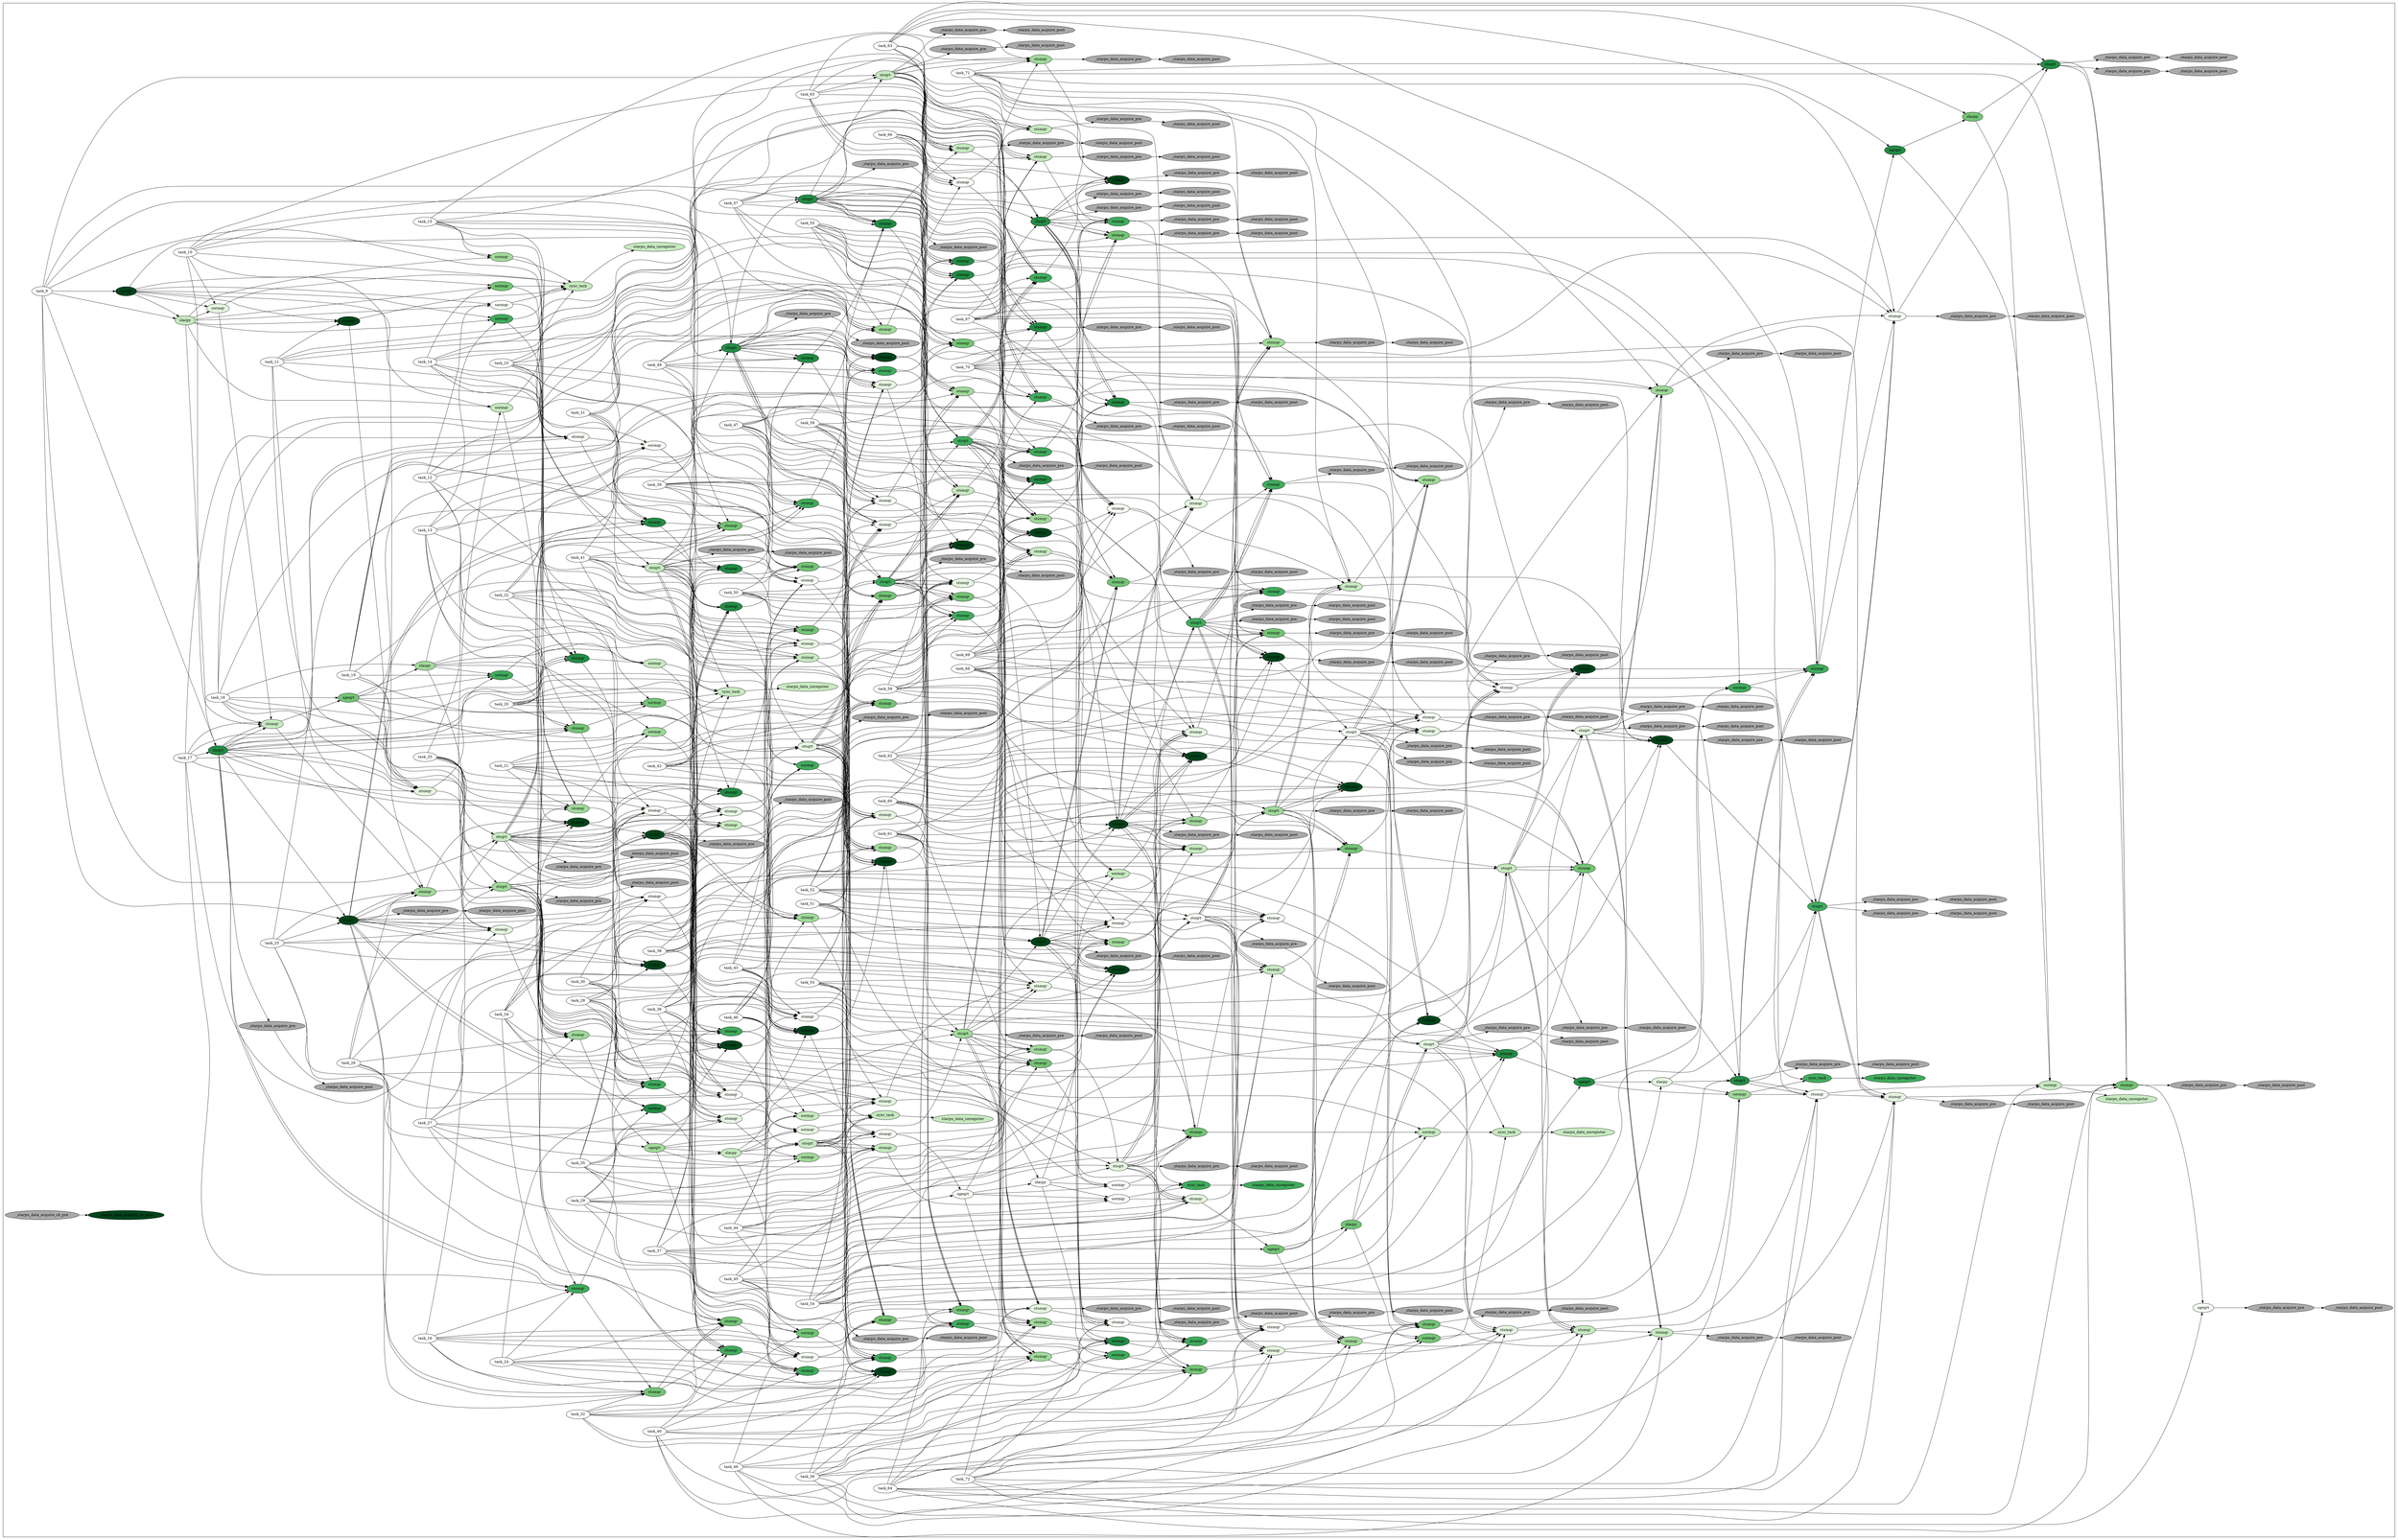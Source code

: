 digraph G {
	color=white
	rankdir=LR;
subgraph cluster_0 {
	color=black;
	 "task_9"->"task_73"
	 "task_73"->"task_74"
	 "task_9"->"task_74"
	 "task_74"->"task_75"
	 "task_73"->"task_75"
	 "task_10"->"task_75"
	 "task_74"->"task_76"
	 "task_73"->"task_76"
	 "task_11"->"task_76"
	 "task_74"->"task_77"
	 "task_73"->"task_77"
	 "task_12"->"task_77"
	 "task_74"->"task_78"
	 "task_73"->"task_78"
	 "task_13"->"task_78"
	 "task_74"->"task_79"
	 "task_73"->"task_79"
	 "task_14"->"task_79"
	 "task_74"->"task_80"
	 "task_73"->"task_80"
	 "task_15"->"task_80"
	 "task_74"->"task_81"
	 "task_73"->"task_81"
	 "task_16"->"task_81"
	 "task_74"->"task_82"
	 "task_9"->"task_82"
	 "task_17"->"task_82"
	 "task_75"->"task_83"
	 "task_10"->"task_83"
	 "task_18"->"task_83"
	 "task_82"->"task_83"
	 "task_17"->"task_83"
	 "task_82"->"task_83"
	 "task_76"->"task_84"
	 "task_11"->"task_84"
	 "task_19"->"task_84"
	 "task_82"->"task_84"
	 "task_17"->"task_84"
	 "task_82"->"task_84"
	 "task_77"->"task_85"
	 "task_12"->"task_85"
	 "task_20"->"task_85"
	 "task_82"->"task_85"
	 "task_17"->"task_85"
	 "task_82"->"task_85"
	 "task_78"->"task_86"
	 "task_13"->"task_86"
	 "task_21"->"task_86"
	 "task_82"->"task_86"
	 "task_17"->"task_86"
	 "task_82"->"task_86"
	 "task_79"->"task_87"
	 "task_14"->"task_87"
	 "task_22"->"task_87"
	 "task_82"->"task_87"
	 "task_17"->"task_87"
	 "task_82"->"task_87"
	 "task_80"->"task_88"
	 "task_15"->"task_88"
	 "task_23"->"task_88"
	 "task_82"->"task_88"
	 "task_17"->"task_88"
	 "task_82"->"task_88"
	 "task_81"->"task_89"
	 "task_16"->"task_89"
	 "task_24"->"task_89"
	 "task_82"->"task_89"
	 "task_17"->"task_89"
	 "task_82"->"task_89"
	 "task_82"->"task_90"
	 "task_9"->"task_90"
	 "task_25"->"task_90"
	 "task_83"->"task_91"
	 "task_10"->"task_91"
	 "task_26"->"task_91"
	 "task_90"->"task_91"
	 "task_25"->"task_91"
	 "task_90"->"task_91"
	 "task_84"->"task_92"
	 "task_11"->"task_92"
	 "task_27"->"task_92"
	 "task_90"->"task_92"
	 "task_25"->"task_92"
	 "task_90"->"task_92"
	 "task_85"->"task_93"
	 "task_12"->"task_93"
	 "task_28"->"task_93"
	 "task_90"->"task_93"
	 "task_25"->"task_93"
	 "task_90"->"task_93"
	 "task_86"->"task_94"
	 "task_13"->"task_94"
	 "task_29"->"task_94"
	 "task_90"->"task_94"
	 "task_25"->"task_94"
	 "task_90"->"task_94"
	 "task_87"->"task_95"
	 "task_14"->"task_95"
	 "task_30"->"task_95"
	 "task_90"->"task_95"
	 "task_25"->"task_95"
	 "task_90"->"task_95"
	 "task_88"->"task_96"
	 "task_15"->"task_96"
	 "task_31"->"task_96"
	 "task_90"->"task_96"
	 "task_25"->"task_96"
	 "task_90"->"task_96"
	 "task_89"->"task_97"
	 "task_16"->"task_97"
	 "task_32"->"task_97"
	 "task_90"->"task_97"
	 "task_25"->"task_97"
	 "task_90"->"task_97"
	 "task_90"->"task_98"
	 "task_9"->"task_98"
	 "task_33"->"task_98"
	 "task_91"->"task_99"
	 "task_10"->"task_99"
	 "task_34"->"task_99"
	 "task_98"->"task_99"
	 "task_33"->"task_99"
	 "task_98"->"task_99"
	 "task_92"->"task_100"
	 "task_11"->"task_100"
	 "task_35"->"task_100"
	 "task_98"->"task_100"
	 "task_33"->"task_100"
	 "task_98"->"task_100"
	 "task_93"->"task_101"
	 "task_12"->"task_101"
	 "task_36"->"task_101"
	 "task_98"->"task_101"
	 "task_33"->"task_101"
	 "task_98"->"task_101"
	 "task_94"->"task_102"
	 "task_13"->"task_102"
	 "task_37"->"task_102"
	 "task_98"->"task_102"
	 "task_33"->"task_102"
	 "task_98"->"task_102"
	 "task_95"->"task_103"
	 "task_14"->"task_103"
	 "task_38"->"task_103"
	 "task_98"->"task_103"
	 "task_33"->"task_103"
	 "task_98"->"task_103"
	 "task_96"->"task_104"
	 "task_15"->"task_104"
	 "task_39"->"task_104"
	 "task_98"->"task_104"
	 "task_33"->"task_104"
	 "task_98"->"task_104"
	 "task_97"->"task_105"
	 "task_16"->"task_105"
	 "task_40"->"task_105"
	 "task_98"->"task_105"
	 "task_33"->"task_105"
	 "task_98"->"task_105"
	 "task_98"->"task_106"
	 "task_9"->"task_106"
	 "task_41"->"task_106"
	 "task_99"->"task_107"
	 "task_10"->"task_107"
	 "task_42"->"task_107"
	 "task_106"->"task_107"
	 "task_41"->"task_107"
	 "task_106"->"task_107"
	 "task_100"->"task_108"
	 "task_11"->"task_108"
	 "task_43"->"task_108"
	 "task_106"->"task_108"
	 "task_41"->"task_108"
	 "task_106"->"task_108"
	 "task_101"->"task_109"
	 "task_12"->"task_109"
	 "task_44"->"task_109"
	 "task_106"->"task_109"
	 "task_41"->"task_109"
	 "task_106"->"task_109"
	 "task_102"->"task_110"
	 "task_13"->"task_110"
	 "task_45"->"task_110"
	 "task_106"->"task_110"
	 "task_41"->"task_110"
	 "task_106"->"task_110"
	 "task_103"->"task_111"
	 "task_14"->"task_111"
	 "task_46"->"task_111"
	 "task_106"->"task_111"
	 "task_41"->"task_111"
	 "task_106"->"task_111"
	 "task_104"->"task_112"
	 "task_15"->"task_112"
	 "task_47"->"task_112"
	 "task_106"->"task_112"
	 "task_41"->"task_112"
	 "task_106"->"task_112"
	 "task_105"->"task_113"
	 "task_16"->"task_113"
	 "task_48"->"task_113"
	 "task_106"->"task_113"
	 "task_41"->"task_113"
	 "task_106"->"task_113"
	 "task_106"->"task_114"
	 "task_9"->"task_114"
	 "task_49"->"task_114"
	 "task_107"->"task_115"
	 "task_10"->"task_115"
	 "task_50"->"task_115"
	 "task_114"->"task_115"
	 "task_49"->"task_115"
	 "task_114"->"task_115"
	 "task_108"->"task_116"
	 "task_11"->"task_116"
	 "task_51"->"task_116"
	 "task_114"->"task_116"
	 "task_49"->"task_116"
	 "task_114"->"task_116"
	 "task_109"->"task_117"
	 "task_12"->"task_117"
	 "task_52"->"task_117"
	 "task_114"->"task_117"
	 "task_49"->"task_117"
	 "task_114"->"task_117"
	 "task_110"->"task_118"
	 "task_13"->"task_118"
	 "task_53"->"task_118"
	 "task_114"->"task_118"
	 "task_49"->"task_118"
	 "task_114"->"task_118"
	 "task_111"->"task_119"
	 "task_14"->"task_119"
	 "task_54"->"task_119"
	 "task_114"->"task_119"
	 "task_49"->"task_119"
	 "task_114"->"task_119"
	 "task_112"->"task_120"
	 "task_15"->"task_120"
	 "task_55"->"task_120"
	 "task_114"->"task_120"
	 "task_49"->"task_120"
	 "task_114"->"task_120"
	 "task_113"->"task_121"
	 "task_16"->"task_121"
	 "task_56"->"task_121"
	 "task_114"->"task_121"
	 "task_49"->"task_121"
	 "task_114"->"task_121"
	 "task_114"->"task_122"
	 "task_9"->"task_122"
	 "task_57"->"task_122"
	 "task_115"->"task_123"
	 "task_10"->"task_123"
	 "task_58"->"task_123"
	 "task_122"->"task_123"
	 "task_57"->"task_123"
	 "task_122"->"task_123"
	 "task_116"->"task_124"
	 "task_11"->"task_124"
	 "task_59"->"task_124"
	 "task_122"->"task_124"
	 "task_57"->"task_124"
	 "task_122"->"task_124"
	 "task_117"->"task_125"
	 "task_12"->"task_125"
	 "task_60"->"task_125"
	 "task_122"->"task_125"
	 "task_57"->"task_125"
	 "task_122"->"task_125"
	 "task_118"->"task_126"
	 "task_13"->"task_126"
	 "task_61"->"task_126"
	 "task_122"->"task_126"
	 "task_57"->"task_126"
	 "task_122"->"task_126"
	 "task_119"->"task_127"
	 "task_14"->"task_127"
	 "task_62"->"task_127"
	 "task_122"->"task_127"
	 "task_57"->"task_127"
	 "task_122"->"task_127"
	 "task_120"->"task_128"
	 "task_15"->"task_128"
	 "task_63"->"task_128"
	 "task_122"->"task_128"
	 "task_57"->"task_128"
	 "task_122"->"task_128"
	 "task_121"->"task_129"
	 "task_16"->"task_129"
	 "task_64"->"task_129"
	 "task_122"->"task_129"
	 "task_57"->"task_129"
	 "task_122"->"task_129"
	 "task_122"->"task_130"
	 "task_9"->"task_130"
	 "task_65"->"task_130"
	 "task_123"->"task_131"
	 "task_10"->"task_131"
	 "task_66"->"task_131"
	 "task_130"->"task_131"
	 "task_65"->"task_131"
	 "task_130"->"task_131"
	 "task_124"->"task_132"
	 "task_11"->"task_132"
	 "task_67"->"task_132"
	 "task_130"->"task_132"
	 "task_65"->"task_132"
	 "task_130"->"task_132"
	 "task_125"->"task_133"
	 "task_12"->"task_133"
	 "task_68"->"task_133"
	 "task_130"->"task_133"
	 "task_65"->"task_133"
	 "task_130"->"task_133"
	 "task_126"->"task_134"
	 "task_13"->"task_134"
	 "task_69"->"task_134"
	 "task_130"->"task_134"
	 "task_65"->"task_134"
	 "task_130"->"task_134"
	 "task_127"->"task_135"
	 "task_14"->"task_135"
	 "task_70"->"task_135"
	 "task_130"->"task_135"
	 "task_65"->"task_135"
	 "task_130"->"task_135"
	 "task_128"->"task_136"
	 "task_15"->"task_136"
	 "task_71"->"task_136"
	 "task_130"->"task_136"
	 "task_65"->"task_136"
	 "task_130"->"task_136"
	 "task_129"->"task_137"
	 "task_16"->"task_137"
	 "task_72"->"task_137"
	 "task_130"->"task_137"
	 "task_65"->"task_137"
	 "task_130"->"task_137"
	 "task_83"->"task_138"
	 "task_18"->"task_138"
	 "task_138"->"task_139"
	 "task_18"->"task_139"
	 "task_139"->"task_140"
	 "task_138"->"task_140"
	 "task_84"->"task_140"
	 "task_19"->"task_140"
	 "task_139"->"task_141"
	 "task_138"->"task_141"
	 "task_85"->"task_141"
	 "task_20"->"task_141"
	 "task_139"->"task_142"
	 "task_138"->"task_142"
	 "task_86"->"task_142"
	 "task_21"->"task_142"
	 "task_139"->"task_143"
	 "task_138"->"task_143"
	 "task_87"->"task_143"
	 "task_22"->"task_143"
	 "task_139"->"task_144"
	 "task_138"->"task_144"
	 "task_88"->"task_144"
	 "task_23"->"task_144"
	 "task_139"->"task_145"
	 "task_138"->"task_145"
	 "task_89"->"task_145"
	 "task_24"->"task_145"
	 "task_139"->"task_146"
	 "task_18"->"task_146"
	 "task_91"->"task_146"
	 "task_26"->"task_146"
	 "task_140"->"task_147"
	 "task_19"->"task_147"
	 "task_92"->"task_147"
	 "task_27"->"task_147"
	 "task_146"->"task_147"
	 "task_26"->"task_147"
	 "task_146"->"task_147"
	 "task_141"->"task_148"
	 "task_20"->"task_148"
	 "task_93"->"task_148"
	 "task_28"->"task_148"
	 "task_146"->"task_148"
	 "task_26"->"task_148"
	 "task_146"->"task_148"
	 "task_142"->"task_149"
	 "task_21"->"task_149"
	 "task_94"->"task_149"
	 "task_29"->"task_149"
	 "task_146"->"task_149"
	 "task_26"->"task_149"
	 "task_146"->"task_149"
	 "task_143"->"task_150"
	 "task_22"->"task_150"
	 "task_95"->"task_150"
	 "task_30"->"task_150"
	 "task_146"->"task_150"
	 "task_26"->"task_150"
	 "task_146"->"task_150"
	 "task_144"->"task_151"
	 "task_23"->"task_151"
	 "task_96"->"task_151"
	 "task_31"->"task_151"
	 "task_146"->"task_151"
	 "task_26"->"task_151"
	 "task_146"->"task_151"
	 "task_145"->"task_152"
	 "task_24"->"task_152"
	 "task_97"->"task_152"
	 "task_32"->"task_152"
	 "task_146"->"task_152"
	 "task_26"->"task_152"
	 "task_146"->"task_152"
	 "task_146"->"task_153"
	 "task_18"->"task_153"
	 "task_99"->"task_153"
	 "task_34"->"task_153"
	 "task_147"->"task_154"
	 "task_19"->"task_154"
	 "task_100"->"task_154"
	 "task_35"->"task_154"
	 "task_153"->"task_154"
	 "task_34"->"task_154"
	 "task_153"->"task_154"
	 "task_148"->"task_155"
	 "task_20"->"task_155"
	 "task_101"->"task_155"
	 "task_36"->"task_155"
	 "task_153"->"task_155"
	 "task_34"->"task_155"
	 "task_153"->"task_155"
	 "task_149"->"task_156"
	 "task_21"->"task_156"
	 "task_102"->"task_156"
	 "task_37"->"task_156"
	 "task_153"->"task_156"
	 "task_34"->"task_156"
	 "task_153"->"task_156"
	 "task_150"->"task_157"
	 "task_22"->"task_157"
	 "task_103"->"task_157"
	 "task_38"->"task_157"
	 "task_153"->"task_157"
	 "task_34"->"task_157"
	 "task_153"->"task_157"
	 "task_151"->"task_158"
	 "task_23"->"task_158"
	 "task_104"->"task_158"
	 "task_39"->"task_158"
	 "task_153"->"task_158"
	 "task_34"->"task_158"
	 "task_153"->"task_158"
	 "task_152"->"task_159"
	 "task_24"->"task_159"
	 "task_105"->"task_159"
	 "task_40"->"task_159"
	 "task_153"->"task_159"
	 "task_34"->"task_159"
	 "task_153"->"task_159"
	 "task_153"->"task_160"
	 "task_18"->"task_160"
	 "task_107"->"task_160"
	 "task_42"->"task_160"
	 "task_154"->"task_161"
	 "task_19"->"task_161"
	 "task_108"->"task_161"
	 "task_43"->"task_161"
	 "task_160"->"task_161"
	 "task_42"->"task_161"
	 "task_160"->"task_161"
	 "task_155"->"task_162"
	 "task_20"->"task_162"
	 "task_109"->"task_162"
	 "task_44"->"task_162"
	 "task_160"->"task_162"
	 "task_42"->"task_162"
	 "task_160"->"task_162"
	 "task_156"->"task_163"
	 "task_21"->"task_163"
	 "task_110"->"task_163"
	 "task_45"->"task_163"
	 "task_160"->"task_163"
	 "task_42"->"task_163"
	 "task_160"->"task_163"
	 "task_157"->"task_164"
	 "task_22"->"task_164"
	 "task_111"->"task_164"
	 "task_46"->"task_164"
	 "task_160"->"task_164"
	 "task_42"->"task_164"
	 "task_160"->"task_164"
	 "task_158"->"task_165"
	 "task_23"->"task_165"
	 "task_112"->"task_165"
	 "task_47"->"task_165"
	 "task_160"->"task_165"
	 "task_42"->"task_165"
	 "task_160"->"task_165"
	 "task_159"->"task_166"
	 "task_24"->"task_166"
	 "task_113"->"task_166"
	 "task_48"->"task_166"
	 "task_160"->"task_166"
	 "task_42"->"task_166"
	 "task_160"->"task_166"
	 "task_160"->"task_167"
	 "task_18"->"task_167"
	 "task_115"->"task_167"
	 "task_50"->"task_167"
	 "task_161"->"task_168"
	 "task_19"->"task_168"
	 "task_116"->"task_168"
	 "task_51"->"task_168"
	 "task_167"->"task_168"
	 "task_50"->"task_168"
	 "task_167"->"task_168"
	 "task_162"->"task_169"
	 "task_20"->"task_169"
	 "task_117"->"task_169"
	 "task_52"->"task_169"
	 "task_167"->"task_169"
	 "task_50"->"task_169"
	 "task_167"->"task_169"
	 "task_163"->"task_170"
	 "task_21"->"task_170"
	 "task_118"->"task_170"
	 "task_53"->"task_170"
	 "task_167"->"task_170"
	 "task_50"->"task_170"
	 "task_167"->"task_170"
	 "task_164"->"task_171"
	 "task_22"->"task_171"
	 "task_119"->"task_171"
	 "task_54"->"task_171"
	 "task_167"->"task_171"
	 "task_50"->"task_171"
	 "task_167"->"task_171"
	 "task_165"->"task_172"
	 "task_23"->"task_172"
	 "task_120"->"task_172"
	 "task_55"->"task_172"
	 "task_167"->"task_172"
	 "task_50"->"task_172"
	 "task_167"->"task_172"
	 "task_166"->"task_173"
	 "task_24"->"task_173"
	 "task_121"->"task_173"
	 "task_56"->"task_173"
	 "task_167"->"task_173"
	 "task_50"->"task_173"
	 "task_167"->"task_173"
	 "task_167"->"task_174"
	 "task_18"->"task_174"
	 "task_123"->"task_174"
	 "task_58"->"task_174"
	 "task_168"->"task_175"
	 "task_19"->"task_175"
	 "task_124"->"task_175"
	 "task_59"->"task_175"
	 "task_174"->"task_175"
	 "task_58"->"task_175"
	 "task_174"->"task_175"
	 "task_169"->"task_176"
	 "task_20"->"task_176"
	 "task_125"->"task_176"
	 "task_60"->"task_176"
	 "task_174"->"task_176"
	 "task_58"->"task_176"
	 "task_174"->"task_176"
	 "task_170"->"task_177"
	 "task_21"->"task_177"
	 "task_126"->"task_177"
	 "task_61"->"task_177"
	 "task_174"->"task_177"
	 "task_58"->"task_177"
	 "task_174"->"task_177"
	 "task_171"->"task_178"
	 "task_22"->"task_178"
	 "task_127"->"task_178"
	 "task_62"->"task_178"
	 "task_174"->"task_178"
	 "task_58"->"task_178"
	 "task_174"->"task_178"
	 "task_172"->"task_179"
	 "task_23"->"task_179"
	 "task_128"->"task_179"
	 "task_63"->"task_179"
	 "task_174"->"task_179"
	 "task_58"->"task_179"
	 "task_174"->"task_179"
	 "task_173"->"task_180"
	 "task_24"->"task_180"
	 "task_129"->"task_180"
	 "task_64"->"task_180"
	 "task_174"->"task_180"
	 "task_58"->"task_180"
	 "task_174"->"task_180"
	 "task_174"->"task_181"
	 "task_18"->"task_181"
	 "task_131"->"task_181"
	 "task_66"->"task_181"
	 "task_175"->"task_182"
	 "task_19"->"task_182"
	 "task_132"->"task_182"
	 "task_67"->"task_182"
	 "task_181"->"task_182"
	 "task_66"->"task_182"
	 "task_181"->"task_182"
	 "task_176"->"task_183"
	 "task_20"->"task_183"
	 "task_133"->"task_183"
	 "task_68"->"task_183"
	 "task_181"->"task_183"
	 "task_66"->"task_183"
	 "task_181"->"task_183"
	 "task_177"->"task_184"
	 "task_21"->"task_184"
	 "task_134"->"task_184"
	 "task_69"->"task_184"
	 "task_181"->"task_184"
	 "task_66"->"task_184"
	 "task_181"->"task_184"
	 "task_178"->"task_185"
	 "task_22"->"task_185"
	 "task_135"->"task_185"
	 "task_70"->"task_185"
	 "task_181"->"task_185"
	 "task_66"->"task_185"
	 "task_181"->"task_185"
	 "task_179"->"task_186"
	 "task_23"->"task_186"
	 "task_136"->"task_186"
	 "task_71"->"task_186"
	 "task_181"->"task_186"
	 "task_66"->"task_186"
	 "task_181"->"task_186"
	 "task_180"->"task_187"
	 "task_24"->"task_187"
	 "task_137"->"task_187"
	 "task_72"->"task_187"
	 "task_181"->"task_187"
	 "task_66"->"task_187"
	 "task_181"->"task_187"
	 "task_147"->"task_188"
	 "task_27"->"task_188"
	 "task_188"->"task_189"
	 "task_27"->"task_189"
	 "task_189"->"task_190"
	 "task_188"->"task_190"
	 "task_148"->"task_190"
	 "task_28"->"task_190"
	 "task_189"->"task_191"
	 "task_188"->"task_191"
	 "task_149"->"task_191"
	 "task_29"->"task_191"
	 "task_189"->"task_192"
	 "task_188"->"task_192"
	 "task_150"->"task_192"
	 "task_30"->"task_192"
	 "task_189"->"task_193"
	 "task_188"->"task_193"
	 "task_151"->"task_193"
	 "task_31"->"task_193"
	 "task_189"->"task_194"
	 "task_188"->"task_194"
	 "task_152"->"task_194"
	 "task_32"->"task_194"
	 "task_189"->"task_195"
	 "task_27"->"task_195"
	 "task_154"->"task_195"
	 "task_35"->"task_195"
	 "task_190"->"task_196"
	 "task_28"->"task_196"
	 "task_155"->"task_196"
	 "task_36"->"task_196"
	 "task_195"->"task_196"
	 "task_35"->"task_196"
	 "task_195"->"task_196"
	 "task_191"->"task_197"
	 "task_29"->"task_197"
	 "task_156"->"task_197"
	 "task_37"->"task_197"
	 "task_195"->"task_197"
	 "task_35"->"task_197"
	 "task_195"->"task_197"
	 "task_192"->"task_198"
	 "task_30"->"task_198"
	 "task_157"->"task_198"
	 "task_38"->"task_198"
	 "task_195"->"task_198"
	 "task_35"->"task_198"
	 "task_195"->"task_198"
	 "task_193"->"task_199"
	 "task_31"->"task_199"
	 "task_158"->"task_199"
	 "task_39"->"task_199"
	 "task_195"->"task_199"
	 "task_35"->"task_199"
	 "task_195"->"task_199"
	 "task_194"->"task_200"
	 "task_32"->"task_200"
	 "task_159"->"task_200"
	 "task_40"->"task_200"
	 "task_195"->"task_200"
	 "task_35"->"task_200"
	 "task_195"->"task_200"
	 "task_195"->"task_201"
	 "task_27"->"task_201"
	 "task_161"->"task_201"
	 "task_43"->"task_201"
	 "task_196"->"task_202"
	 "task_28"->"task_202"
	 "task_162"->"task_202"
	 "task_44"->"task_202"
	 "task_201"->"task_202"
	 "task_43"->"task_202"
	 "task_201"->"task_202"
	 "task_197"->"task_203"
	 "task_29"->"task_203"
	 "task_163"->"task_203"
	 "task_45"->"task_203"
	 "task_201"->"task_203"
	 "task_43"->"task_203"
	 "task_201"->"task_203"
	 "task_198"->"task_204"
	 "task_30"->"task_204"
	 "task_164"->"task_204"
	 "task_46"->"task_204"
	 "task_201"->"task_204"
	 "task_43"->"task_204"
	 "task_201"->"task_204"
	 "task_199"->"task_205"
	 "task_31"->"task_205"
	 "task_165"->"task_205"
	 "task_47"->"task_205"
	 "task_201"->"task_205"
	 "task_43"->"task_205"
	 "task_201"->"task_205"
	 "task_200"->"task_206"
	 "task_32"->"task_206"
	 "task_166"->"task_206"
	 "task_48"->"task_206"
	 "task_201"->"task_206"
	 "task_43"->"task_206"
	 "task_201"->"task_206"
	 "task_201"->"task_207"
	 "task_27"->"task_207"
	 "task_168"->"task_207"
	 "task_51"->"task_207"
	 "task_202"->"task_208"
	 "task_28"->"task_208"
	 "task_169"->"task_208"
	 "task_52"->"task_208"
	 "task_207"->"task_208"
	 "task_51"->"task_208"
	 "task_207"->"task_208"
	 "task_203"->"task_209"
	 "task_29"->"task_209"
	 "task_170"->"task_209"
	 "task_53"->"task_209"
	 "task_207"->"task_209"
	 "task_51"->"task_209"
	 "task_207"->"task_209"
	 "task_204"->"task_210"
	 "task_30"->"task_210"
	 "task_171"->"task_210"
	 "task_54"->"task_210"
	 "task_207"->"task_210"
	 "task_51"->"task_210"
	 "task_207"->"task_210"
	 "task_205"->"task_211"
	 "task_31"->"task_211"
	 "task_172"->"task_211"
	 "task_55"->"task_211"
	 "task_207"->"task_211"
	 "task_51"->"task_211"
	 "task_207"->"task_211"
	 "task_206"->"task_212"
	 "task_32"->"task_212"
	 "task_173"->"task_212"
	 "task_56"->"task_212"
	 "task_207"->"task_212"
	 "task_51"->"task_212"
	 "task_207"->"task_212"
	 "task_207"->"task_213"
	 "task_27"->"task_213"
	 "task_175"->"task_213"
	 "task_59"->"task_213"
	 "task_208"->"task_214"
	 "task_28"->"task_214"
	 "task_176"->"task_214"
	 "task_60"->"task_214"
	 "task_213"->"task_214"
	 "task_59"->"task_214"
	 "task_213"->"task_214"
	 "task_209"->"task_215"
	 "task_29"->"task_215"
	 "task_177"->"task_215"
	 "task_61"->"task_215"
	 "task_213"->"task_215"
	 "task_59"->"task_215"
	 "task_213"->"task_215"
	 "task_210"->"task_216"
	 "task_30"->"task_216"
	 "task_178"->"task_216"
	 "task_62"->"task_216"
	 "task_213"->"task_216"
	 "task_59"->"task_216"
	 "task_213"->"task_216"
	 "task_211"->"task_217"
	 "task_31"->"task_217"
	 "task_179"->"task_217"
	 "task_63"->"task_217"
	 "task_213"->"task_217"
	 "task_59"->"task_217"
	 "task_213"->"task_217"
	 "task_212"->"task_218"
	 "task_32"->"task_218"
	 "task_180"->"task_218"
	 "task_64"->"task_218"
	 "task_213"->"task_218"
	 "task_59"->"task_218"
	 "task_213"->"task_218"
	 "task_213"->"task_219"
	 "task_27"->"task_219"
	 "task_182"->"task_219"
	 "task_67"->"task_219"
	 "task_214"->"task_220"
	 "task_28"->"task_220"
	 "task_183"->"task_220"
	 "task_68"->"task_220"
	 "task_219"->"task_220"
	 "task_67"->"task_220"
	 "task_219"->"task_220"
	 "task_215"->"task_221"
	 "task_29"->"task_221"
	 "task_184"->"task_221"
	 "task_69"->"task_221"
	 "task_219"->"task_221"
	 "task_67"->"task_221"
	 "task_219"->"task_221"
	 "task_216"->"task_222"
	 "task_30"->"task_222"
	 "task_185"->"task_222"
	 "task_70"->"task_222"
	 "task_219"->"task_222"
	 "task_67"->"task_222"
	 "task_219"->"task_222"
	 "task_217"->"task_223"
	 "task_31"->"task_223"
	 "task_186"->"task_223"
	 "task_71"->"task_223"
	 "task_219"->"task_223"
	 "task_67"->"task_223"
	 "task_219"->"task_223"
	 "task_218"->"task_224"
	 "task_32"->"task_224"
	 "task_187"->"task_224"
	 "task_72"->"task_224"
	 "task_219"->"task_224"
	 "task_67"->"task_224"
	 "task_219"->"task_224"
	 "task_196"->"task_225"
	 "task_36"->"task_225"
	 "task_225"->"task_226"
	 "task_36"->"task_226"
	 "task_226"->"task_227"
	 "task_225"->"task_227"
	 "task_197"->"task_227"
	 "task_37"->"task_227"
	 "task_226"->"task_228"
	 "task_225"->"task_228"
	 "task_198"->"task_228"
	 "task_38"->"task_228"
	 "task_226"->"task_229"
	 "task_225"->"task_229"
	 "task_199"->"task_229"
	 "task_39"->"task_229"
	 "task_226"->"task_230"
	 "task_225"->"task_230"
	 "task_200"->"task_230"
	 "task_40"->"task_230"
	 "task_226"->"task_231"
	 "task_36"->"task_231"
	 "task_202"->"task_231"
	 "task_44"->"task_231"
	 "task_227"->"task_232"
	 "task_37"->"task_232"
	 "task_203"->"task_232"
	 "task_45"->"task_232"
	 "task_231"->"task_232"
	 "task_44"->"task_232"
	 "task_231"->"task_232"
	 "task_228"->"task_233"
	 "task_38"->"task_233"
	 "task_204"->"task_233"
	 "task_46"->"task_233"
	 "task_231"->"task_233"
	 "task_44"->"task_233"
	 "task_231"->"task_233"
	 "task_229"->"task_234"
	 "task_39"->"task_234"
	 "task_205"->"task_234"
	 "task_47"->"task_234"
	 "task_231"->"task_234"
	 "task_44"->"task_234"
	 "task_231"->"task_234"
	 "task_230"->"task_235"
	 "task_40"->"task_235"
	 "task_206"->"task_235"
	 "task_48"->"task_235"
	 "task_231"->"task_235"
	 "task_44"->"task_235"
	 "task_231"->"task_235"
	 "task_231"->"task_236"
	 "task_36"->"task_236"
	 "task_208"->"task_236"
	 "task_52"->"task_236"
	 "task_232"->"task_237"
	 "task_37"->"task_237"
	 "task_209"->"task_237"
	 "task_53"->"task_237"
	 "task_236"->"task_237"
	 "task_52"->"task_237"
	 "task_236"->"task_237"
	 "task_233"->"task_238"
	 "task_38"->"task_238"
	 "task_210"->"task_238"
	 "task_54"->"task_238"
	 "task_236"->"task_238"
	 "task_52"->"task_238"
	 "task_236"->"task_238"
	 "task_234"->"task_239"
	 "task_39"->"task_239"
	 "task_211"->"task_239"
	 "task_55"->"task_239"
	 "task_236"->"task_239"
	 "task_52"->"task_239"
	 "task_236"->"task_239"
	 "task_235"->"task_240"
	 "task_40"->"task_240"
	 "task_212"->"task_240"
	 "task_56"->"task_240"
	 "task_236"->"task_240"
	 "task_52"->"task_240"
	 "task_236"->"task_240"
	 "task_236"->"task_241"
	 "task_36"->"task_241"
	 "task_214"->"task_241"
	 "task_60"->"task_241"
	 "task_237"->"task_242"
	 "task_37"->"task_242"
	 "task_215"->"task_242"
	 "task_61"->"task_242"
	 "task_241"->"task_242"
	 "task_60"->"task_242"
	 "task_241"->"task_242"
	 "task_238"->"task_243"
	 "task_38"->"task_243"
	 "task_216"->"task_243"
	 "task_62"->"task_243"
	 "task_241"->"task_243"
	 "task_60"->"task_243"
	 "task_241"->"task_243"
	 "task_239"->"task_244"
	 "task_39"->"task_244"
	 "task_217"->"task_244"
	 "task_63"->"task_244"
	 "task_241"->"task_244"
	 "task_60"->"task_244"
	 "task_241"->"task_244"
	 "task_240"->"task_245"
	 "task_40"->"task_245"
	 "task_218"->"task_245"
	 "task_64"->"task_245"
	 "task_241"->"task_245"
	 "task_60"->"task_245"
	 "task_241"->"task_245"
	 "task_241"->"task_246"
	 "task_36"->"task_246"
	 "task_220"->"task_246"
	 "task_68"->"task_246"
	 "task_242"->"task_247"
	 "task_37"->"task_247"
	 "task_221"->"task_247"
	 "task_69"->"task_247"
	 "task_246"->"task_247"
	 "task_68"->"task_247"
	 "task_246"->"task_247"
	 "task_243"->"task_248"
	 "task_38"->"task_248"
	 "task_222"->"task_248"
	 "task_70"->"task_248"
	 "task_246"->"task_248"
	 "task_68"->"task_248"
	 "task_246"->"task_248"
	 "task_244"->"task_249"
	 "task_39"->"task_249"
	 "task_223"->"task_249"
	 "task_71"->"task_249"
	 "task_246"->"task_249"
	 "task_68"->"task_249"
	 "task_246"->"task_249"
	 "task_245"->"task_250"
	 "task_40"->"task_250"
	 "task_224"->"task_250"
	 "task_72"->"task_250"
	 "task_246"->"task_250"
	 "task_68"->"task_250"
	 "task_246"->"task_250"
	 "task_232"->"task_251"
	 "task_45"->"task_251"
	 "task_251"->"task_252"
	 "task_45"->"task_252"
	 "task_252"->"task_253"
	 "task_251"->"task_253"
	 "task_233"->"task_253"
	 "task_46"->"task_253"
	 "task_252"->"task_254"
	 "task_251"->"task_254"
	 "task_234"->"task_254"
	 "task_47"->"task_254"
	 "task_252"->"task_255"
	 "task_251"->"task_255"
	 "task_235"->"task_255"
	 "task_48"->"task_255"
	 "task_252"->"task_256"
	 "task_45"->"task_256"
	 "task_237"->"task_256"
	 "task_53"->"task_256"
	 "task_253"->"task_257"
	 "task_46"->"task_257"
	 "task_238"->"task_257"
	 "task_54"->"task_257"
	 "task_256"->"task_257"
	 "task_53"->"task_257"
	 "task_256"->"task_257"
	 "task_254"->"task_258"
	 "task_47"->"task_258"
	 "task_239"->"task_258"
	 "task_55"->"task_258"
	 "task_256"->"task_258"
	 "task_53"->"task_258"
	 "task_256"->"task_258"
	 "task_255"->"task_259"
	 "task_48"->"task_259"
	 "task_240"->"task_259"
	 "task_56"->"task_259"
	 "task_256"->"task_259"
	 "task_53"->"task_259"
	 "task_256"->"task_259"
	 "task_256"->"task_260"
	 "task_45"->"task_260"
	 "task_242"->"task_260"
	 "task_61"->"task_260"
	 "task_257"->"task_261"
	 "task_46"->"task_261"
	 "task_243"->"task_261"
	 "task_62"->"task_261"
	 "task_260"->"task_261"
	 "task_61"->"task_261"
	 "task_260"->"task_261"
	 "task_258"->"task_262"
	 "task_47"->"task_262"
	 "task_244"->"task_262"
	 "task_63"->"task_262"
	 "task_260"->"task_262"
	 "task_61"->"task_262"
	 "task_260"->"task_262"
	 "task_259"->"task_263"
	 "task_48"->"task_263"
	 "task_245"->"task_263"
	 "task_64"->"task_263"
	 "task_260"->"task_263"
	 "task_61"->"task_263"
	 "task_260"->"task_263"
	 "task_260"->"task_264"
	 "task_45"->"task_264"
	 "task_247"->"task_264"
	 "task_69"->"task_264"
	 "task_261"->"task_265"
	 "task_46"->"task_265"
	 "task_248"->"task_265"
	 "task_70"->"task_265"
	 "task_264"->"task_265"
	 "task_69"->"task_265"
	 "task_264"->"task_265"
	 "task_262"->"task_266"
	 "task_47"->"task_266"
	 "task_249"->"task_266"
	 "task_71"->"task_266"
	 "task_264"->"task_266"
	 "task_69"->"task_266"
	 "task_264"->"task_266"
	 "task_263"->"task_267"
	 "task_48"->"task_267"
	 "task_250"->"task_267"
	 "task_72"->"task_267"
	 "task_264"->"task_267"
	 "task_69"->"task_267"
	 "task_264"->"task_267"
	 "task_257"->"task_268"
	 "task_54"->"task_268"
	 "task_268"->"task_269"
	 "task_54"->"task_269"
	 "task_269"->"task_270"
	 "task_268"->"task_270"
	 "task_258"->"task_270"
	 "task_55"->"task_270"
	 "task_269"->"task_271"
	 "task_268"->"task_271"
	 "task_259"->"task_271"
	 "task_56"->"task_271"
	 "task_269"->"task_272"
	 "task_54"->"task_272"
	 "task_261"->"task_272"
	 "task_62"->"task_272"
	 "task_270"->"task_273"
	 "task_55"->"task_273"
	 "task_262"->"task_273"
	 "task_63"->"task_273"
	 "task_272"->"task_273"
	 "task_62"->"task_273"
	 "task_272"->"task_273"
	 "task_271"->"task_274"
	 "task_56"->"task_274"
	 "task_263"->"task_274"
	 "task_64"->"task_274"
	 "task_272"->"task_274"
	 "task_62"->"task_274"
	 "task_272"->"task_274"
	 "task_272"->"task_275"
	 "task_54"->"task_275"
	 "task_265"->"task_275"
	 "task_70"->"task_275"
	 "task_273"->"task_276"
	 "task_55"->"task_276"
	 "task_266"->"task_276"
	 "task_71"->"task_276"
	 "task_275"->"task_276"
	 "task_70"->"task_276"
	 "task_275"->"task_276"
	 "task_274"->"task_277"
	 "task_56"->"task_277"
	 "task_267"->"task_277"
	 "task_72"->"task_277"
	 "task_275"->"task_277"
	 "task_70"->"task_277"
	 "task_275"->"task_277"
	 "task_273"->"task_278"
	 "task_63"->"task_278"
	 "task_278"->"task_279"
	 "task_63"->"task_279"
	 "task_279"->"task_280"
	 "task_278"->"task_280"
	 "task_274"->"task_280"
	 "task_64"->"task_280"
	 "task_279"->"task_281"
	 "task_63"->"task_281"
	 "task_276"->"task_281"
	 "task_71"->"task_281"
	 "task_280"->"task_282"
	 "task_64"->"task_282"
	 "task_277"->"task_282"
	 "task_72"->"task_282"
	 "task_281"->"task_282"
	 "task_71"->"task_282"
	 "task_281"->"task_282"
	 "task_282"->"task_283"
	 "task_72"->"task_283"
	 "task_285"->"task_284"
	 "task_285" [ style=filled, label="_starpu_data_acquire_cb_pre", fillcolor="#aaaaaa"]
	 "task_81"->"task_287"
	 "task_80"->"task_287"
	 "task_79"->"task_287"
	 "task_78"->"task_287"
	 "task_77"->"task_287"
	 "task_76"->"task_287"
	 "task_75"->"task_287"
	 "task_287"->"task_286"
	 "task_284" [ style=filled, label="_starpu_data_acquire_cb_post", fillcolor="/greens9/9"]
	 "task_73" [ style=filled, label="sgeqrt", fillcolor="/greens9/9"]
	 "task_74" [ style=filled, label="slacpy", fillcolor="/greens9/3"]
	 "task_76" [ style=filled, label="sormqr", fillcolor="/greens9/9"]
	 "task_79" [ style=filled, label="sormqr", fillcolor="/greens9/5"]
	 "task_78" [ style=filled, label="sormqr", fillcolor="/greens9/6"]
	 "task_80" [ style=filled, label="sormqr", fillcolor="/greens9/4"]
	 "task_75" [ style=filled, label="sormqr", fillcolor="/greens9/2"]
	 "task_77" [ style=filled, label="sormqr", fillcolor="/greens9/1"]
	 "task_286" [ style=filled, label="starpu_data_unregister", fillcolor="/greens9/3"]
	 "task_287" [ style=filled, label="sync_task", fillcolor="/greens9/3"]
	 "task_81" [ style=filled, label="sormqr", fillcolor="/greens9/3"]
	 "task_145"->"task_289"
	 "task_144"->"task_289"
	 "task_143"->"task_289"
	 "task_142"->"task_289"
	 "task_141"->"task_289"
	 "task_140"->"task_289"
	 "task_289"->"task_288"
	 "task_82" [ style=filled, label="stsqrt", fillcolor="/greens9/7"]
	 "task_87" [ style=filled, label="stsmqr", fillcolor="/greens9/7"]
	 "task_89" [ style=filled, label="stsmqr", fillcolor="/greens9/6"]
	 "task_88" [ style=filled, label="stsmqr", fillcolor="/greens9/1"]
	 "task_84" [ style=filled, label="stsmqr", fillcolor="/greens9/2"]
	 "task_85" [ style=filled, label="stsmqr", fillcolor="/greens9/5"]
	 "task_86" [ style=filled, label="stsmqr", fillcolor="/greens9/4"]
	 "task_83" [ style=filled, label="stsmqr", fillcolor="/greens9/3"]
	 "task_138" [ style=filled, label="sgeqrt", fillcolor="/greens9/5"]
	 "task_139" [ style=filled, label="slacpy", fillcolor="/greens9/4"]
	 "task_142" [ style=filled, label="sormqr", fillcolor="/greens9/4"]
	 "task_90" [ style=filled, label="stsqrt", fillcolor="/greens9/9"]
	 "task_140" [ style=filled, label="sormqr", fillcolor="/greens9/6"]
	 "task_144" [ style=filled, label="sormqr", fillcolor="/greens9/1"]
	 "task_145" [ style=filled, label="sormqr", fillcolor="/greens9/7"]
	 "task_141" [ style=filled, label="sormqr", fillcolor="/greens9/5"]
	 "task_288" [ style=filled, label="starpu_data_unregister", fillcolor="/greens9/3"]
	 "task_289" [ style=filled, label="sync_task", fillcolor="/greens9/3"]
	 "task_143" [ style=filled, label="sormqr", fillcolor="/greens9/3"]
	 "task_194"->"task_291"
	 "task_193"->"task_291"
	 "task_192"->"task_291"
	 "task_191"->"task_291"
	 "task_190"->"task_291"
	 "task_291"->"task_290"
	 "task_94" [ style=filled, label="stsmqr", fillcolor="/greens9/6"]
	 "task_91" [ style=filled, label="stsmqr", fillcolor="/greens9/4"]
	 "task_93" [ style=filled, label="stsmqr", fillcolor="/greens9/9"]
	 "task_95" [ style=filled, label="stsmqr", fillcolor="/greens9/1"]
	 "task_92" [ style=filled, label="stsmqr", fillcolor="/greens9/2"]
	 "task_96" [ style=filled, label="stsmqr", fillcolor="/greens9/7"]
	 "task_97" [ style=filled, label="stsmqr", fillcolor="/greens9/5"]
	 "task_98" [ style=filled, label="stsqrt", fillcolor="/greens9/3"]
	 "task_146" [ style=filled, label="stsqrt", fillcolor="/greens9/4"]
	 "task_100" [ style=filled, label="stsmqr", fillcolor="/greens9/1"]
	 "task_102" [ style=filled, label="stsmqr", fillcolor="/greens9/3"]
	 "task_99" [ style=filled, label="stsmqr", fillcolor="/greens9/9"]
	 "task_101" [ style=filled, label="stsmqr", fillcolor="/greens9/2"]
	 "task_105" [ style=filled, label="stsmqr", fillcolor="/greens9/6"]
	 "task_103" [ style=filled, label="stsmqr", fillcolor="/greens9/7"]
	 "task_104" [ style=filled, label="stsmqr", fillcolor="/greens9/5"]
	 "task_147" [ style=filled, label="stsmqr", fillcolor="/greens9/4"]
	 "task_149" [ style=filled, label="stsmqr", fillcolor="/greens9/2"]
	 "task_148" [ style=filled, label="stsmqr", fillcolor="/greens9/1"]
	 "task_152" [ style=filled, label="stsmqr", fillcolor="/greens9/5"]
	 "task_150" [ style=filled, label="stsmqr", fillcolor="/greens9/6"]
	 "task_151" [ style=filled, label="stsmqr", fillcolor="/greens9/7"]
	 "task_106" [ style=filled, label="stsqrt", fillcolor="/greens9/3"]
	 "task_111" [ style=filled, label="stsmqr", fillcolor="/greens9/1"]
	 "task_107" [ style=filled, label="stsmqr", fillcolor="/greens9/7"]
	 "task_109" [ style=filled, label="stsmqr", fillcolor="/greens9/2"]
	 "task_112" [ style=filled, label="stsmqr", fillcolor="/greens9/6"]
	 "task_110" [ style=filled, label="stsmqr", fillcolor="/greens9/3"]
	 "task_188" [ style=filled, label="sgeqrt", fillcolor="/greens9/4"]
	 "task_189" [ style=filled, label="slacpy", fillcolor="/greens9/3"]
	 "task_108" [ style=filled, label="stsmqr", fillcolor="/greens9/5"]
	 "task_153" [ style=filled, label="stsqrt", fillcolor="/greens9/9"]
	 "task_113" [ style=filled, label="stsmqr", fillcolor="/greens9/1"]
	 "task_154" [ style=filled, label="stsmqr", fillcolor="/greens9/9"]
	 "task_191" [ style=filled, label="sormqr", fillcolor="/greens9/4"]
	 "task_194" [ style=filled, label="sormqr", fillcolor="/greens9/5"]
	 "task_193" [ style=filled, label="sormqr", fillcolor="/greens9/6"]
	 "task_190" [ style=filled, label="sormqr", fillcolor="/greens9/2"]
	 "task_290" [ style=filled, label="starpu_data_unregister", fillcolor="/greens9/3"]
	 "task_291" [ style=filled, label="sync_task", fillcolor="/greens9/3"]
	 "task_192" [ style=filled, label="sormqr", fillcolor="/greens9/3"]
	 "task_230"->"task_293"
	 "task_229"->"task_293"
	 "task_228"->"task_293"
	 "task_227"->"task_293"
	 "task_293"->"task_292"
	 "task_155" [ style=filled, label="stsmqr", fillcolor="/greens9/1"]
	 "task_156" [ style=filled, label="stsmqr", fillcolor="/greens9/9"]
	 "task_158" [ style=filled, label="stsmqr", fillcolor="/greens9/5"]
	 "task_159" [ style=filled, label="stsmqr", fillcolor="/greens9/6"]
	 "task_157" [ style=filled, label="stsmqr", fillcolor="/greens9/4"]
	 "task_160" [ style=filled, label="stsqrt", fillcolor="/greens9/2"]
	 "task_114" [ style=filled, label="stsqrt", fillcolor="/greens9/7"]
	 "task_166" [ style=filled, label="stsmqr", fillcolor="/greens9/6"]
	 "task_162" [ style=filled, label="stsmqr", fillcolor="/greens9/2"]
	 "task_165" [ style=filled, label="stsmqr", fillcolor="/greens9/1"]
	 "task_163" [ style=filled, label="stsmqr", fillcolor="/greens9/9"]
	 "task_161" [ style=filled, label="stsmqr", fillcolor="/greens9/4"]
	 "task_164" [ style=filled, label="stsmqr", fillcolor="/greens9/5"]
	 "task_115" [ style=filled, label="stsmqr", fillcolor="/greens9/7"]
	 "task_116" [ style=filled, label="stsmqr", fillcolor="/greens9/6"]
	 "task_118" [ style=filled, label="stsmqr", fillcolor="/greens9/1"]
	 "task_195" [ style=filled, label="stsqrt", fillcolor="/greens9/3"]
	 "task_117" [ style=filled, label="stsmqr", fillcolor="/greens9/2"]
	 "task_121" [ style=filled, label="stsmqr", fillcolor="/greens9/5"]
	 "task_119" [ style=filled, label="stsmqr", fillcolor="/greens9/9"]
	 "task_120" [ style=filled, label="stsmqr", fillcolor="/greens9/4"]
	 "task_197" [ style=filled, label="stsmqr", fillcolor="/greens9/3"]
	 "task_196" [ style=filled, label="stsmqr", fillcolor="/greens9/1"]
	 "task_200" [ style=filled, label="stsmqr", fillcolor="/greens9/9"]
	 "task_199" [ style=filled, label="stsmqr", fillcolor="/greens9/5"]
	 "task_198" [ style=filled, label="stsmqr", fillcolor="/greens9/2"]
	 "task_167" [ style=filled, label="stsqrt", fillcolor="/greens9/6"]
	 "task_225" [ style=filled, label="sgeqrt", fillcolor="/greens9/1"]
	 "task_226" [ style=filled, label="slacpy", fillcolor="/greens9/1"]
	 "task_201" [ style=filled, label="stsqrt", fillcolor="/greens9/4"]
	 "task_122" [ style=filled, label="stsqrt", fillcolor="/greens9/7"]
	 "task_168" [ style=filled, label="stsmqr", fillcolor="/greens9/9"]
	 "task_169" [ style=filled, label="stsmqr", fillcolor="/greens9/5"]
	 "task_170" [ style=filled, label="stsmqr", fillcolor="/greens9/6"]
	 "task_171" [ style=filled, label="stsmqr", fillcolor="/greens9/2"]
	 "task_172" [ style=filled, label="stsmqr", fillcolor="/greens9/3"]
	 "task_202" [ style=filled, label="stsmqr", fillcolor="/greens9/4"]
	 "task_123" [ style=filled, label="stsmqr", fillcolor="/greens9/7"]
	 "task_227" [ style=filled, label="sormqr", fillcolor="/greens9/1"]
	 "task_204" [ style=filled, label="stsmqr", fillcolor="/greens9/2"]
	 "task_205" [ style=filled, label="stsmqr", fillcolor="/greens9/3"]
	 "task_173" [ style=filled, label="stsmqr", fillcolor="/greens9/6"]
	 "task_203" [ style=filled, label="stsmqr", fillcolor="/greens9/5"]
	 "task_206" [ style=filled, label="stsmqr", fillcolor="/greens9/4"]
	 "task_124" [ style=filled, label="stsmqr", fillcolor="/greens9/7"]
	 "task_228" [ style=filled, label="sormqr", fillcolor="/greens9/1"]
	 "task_125" [ style=filled, label="stsmqr", fillcolor="/greens9/5"]
	 "task_229" [ style=filled, label="sormqr", fillcolor="/greens9/3"]
	 "task_292" [ style=filled, label="starpu_data_unregister", fillcolor="/greens9/6"]
	 "task_293" [ style=filled, label="sync_task", fillcolor="/greens9/6"]
	 "task_230" [ style=filled, label="sormqr", fillcolor="/greens9/6"]
	 "task_255"->"task_295"
	 "task_254"->"task_295"
	 "task_253"->"task_295"
	 "task_295"->"task_294"
	 "task_127" [ style=filled, label="stsmqr", fillcolor="/greens9/7"]
	 "task_126" [ style=filled, label="stsmqr", fillcolor="/greens9/4"]
	 "task_129" [ style=filled, label="stsmqr", fillcolor="/greens9/5"]
	 "task_128" [ style=filled, label="stsmqr", fillcolor="/greens9/1"]
	 "task_207" [ style=filled, label="stsqrt", fillcolor="/greens9/9"]
	 "task_130" [ style=filled, label="stsqrt", fillcolor="/greens9/3"]
	 "task_174" [ style=filled, label="stsqrt", fillcolor="/greens9/6"]
	 "task_231" [ style=filled, label="stsqrt", fillcolor="/greens9/2"]
	 "task_211" [ style=filled, label="stsmqr", fillcolor="/greens9/5"]
	 "task_210" [ style=filled, label="stsmqr", fillcolor="/greens9/4"]
	 "task_209" [ style=filled, label="stsmqr", fillcolor="/greens9/9"]
	 "task_208" [ style=filled, label="stsmqr", fillcolor="/greens9/1"]
	 "task_131" [ style=filled, label="stsmqr", fillcolor="/greens9/3"]
	 "task_212" [ style=filled, label="stsmqr", fillcolor="/greens9/7"]
	 "task_175" [ style=filled, label="stsmqr", fillcolor="/greens9/6"]
	 "task_232" [ style=filled, label="stsmqr", fillcolor="/greens9/2"]
	 "task_233" [ style=filled, label="stsmqr", fillcolor="/greens9/5"]
	 "task_176" [ style=filled, label="stsmqr", fillcolor="/greens9/4"]
	 "task_177" [ style=filled, label="stsmqr", fillcolor="/greens9/9"]
	 "task_178" [ style=filled, label="stsmqr", fillcolor="/greens9/7"]
	 "task_179" [ style=filled, label="stsmqr", fillcolor="/greens9/6"]
	 "task_132" [ style=filled, label="stsmqr", fillcolor="/greens9/3"]
	 "task_180" [ style=filled, label="stsmqr", fillcolor="/greens9/4"]
	 "task_235" [ style=filled, label="stsmqr", fillcolor="/greens9/5"]
	 "task_234" [ style=filled, label="stsmqr", fillcolor="/greens9/2"]
	 "task_133" [ style=filled, label="stsmqr", fillcolor="/greens9/7"]
	 "task_134" [ style=filled, label="stsmqr", fillcolor="/greens9/6"]
	 "task_135" [ style=filled, label="stsmqr", fillcolor="/greens9/3"]
	 "task_136" [ style=filled, label="stsmqr", fillcolor="/greens9/4"]
	 "task_137" [ style=filled, label="stsmqr", fillcolor="/greens9/2"]
	 "task_236" [ style=filled, label="stsqrt", fillcolor="/greens9/1"]
	 "task_237" [ style=filled, label="stsmqr", fillcolor="/greens9/3"]
	 "task_213" [ style=filled, label="stsqrt", fillcolor="/greens9/9"]
	 "task_240" [ style=filled, label="stsmqr", fillcolor="/greens9/2"]
	 "task_239" [ style=filled, label="stsmqr", fillcolor="/greens9/6"]
	 "task_238" [ style=filled, label="stsmqr", fillcolor="/greens9/1"]
	 "task_217" [ style=filled, label="stsmqr", fillcolor="/greens9/2"]
	 "task_216" [ style=filled, label="stsmqr", fillcolor="/greens9/9"]
	 "task_251" [ style=filled, label="sgeqrt", fillcolor="/greens9/5"]
	 "task_215" [ style=filled, label="stsmqr", fillcolor="/greens9/3"]
	 "task_252" [ style=filled, label="slacpy", fillcolor="/greens9/5"]
	 "task_218" [ style=filled, label="stsmqr", fillcolor="/greens9/6"]
	 "task_181" [ style=filled, label="stsqrt", fillcolor="/greens9/7"]
	 "task_214" [ style=filled, label="stsmqr", fillcolor="/greens9/4"]
	 "task_255" [ style=filled, label="sormqr", fillcolor="/greens9/5"]
	 "task_254" [ style=filled, label="sormqr", fillcolor="/greens9/9"]
	 "task_184" [ style=filled, label="stsmqr", fillcolor="/greens9/1"]
	 "task_294" [ style=filled, label="starpu_data_unregister", fillcolor="/greens9/3"]
	 "task_295" [ style=filled, label="sync_task", fillcolor="/greens9/3"]
	 "task_253" [ style=filled, label="sormqr", fillcolor="/greens9/3"]
	 "task_271"->"task_297"
	 "task_270"->"task_297"
	 "task_297"->"task_296"
	 "task_183" [ style=filled, label="stsmqr", fillcolor="/greens9/7"]
	 "task_182" [ style=filled, label="stsmqr", fillcolor="/greens9/6"]
	 "task_185" [ style=filled, label="stsmqr", fillcolor="/greens9/5"]
	 "task_187" [ style=filled, label="stsmqr", fillcolor="/greens9/1"]
	 "task_186" [ style=filled, label="stsmqr", fillcolor="/greens9/9"]
	 "task_241" [ style=filled, label="stsqrt", fillcolor="/greens9/4"]
	 "task_244" [ style=filled, label="stsmqr", fillcolor="/greens9/3"]
	 "task_242" [ style=filled, label="stsmqr", fillcolor="/greens9/5"]
	 "task_256" [ style=filled, label="stsqrt", fillcolor="/greens9/2"]
	 "task_245" [ style=filled, label="stsmqr", fillcolor="/greens9/4"]
	 "task_243" [ style=filled, label="stsmqr", fillcolor="/greens9/9"]
	 "task_219" [ style=filled, label="stsqrt", fillcolor="/greens9/6"]
	 "task_258" [ style=filled, label="stsmqr", fillcolor="/greens9/1"]
	 "task_259" [ style=filled, label="stsmqr", fillcolor="/greens9/2"]
	 "task_257" [ style=filled, label="stsmqr", fillcolor="/greens9/7"]
	 "task_221" [ style=filled, label="stsmqr", fillcolor="/greens9/5"]
	 "task_223" [ style=filled, label="stsmqr", fillcolor="/greens9/4"]
	 "task_222" [ style=filled, label="stsmqr", fillcolor="/greens9/6"]
	 "task_224" [ style=filled, label="stsmqr", fillcolor="/greens9/1"]
	 "task_220" [ style=filled, label="stsmqr", fillcolor="/greens9/9"]
	 "task_260" [ style=filled, label="stsqrt", fillcolor="/greens9/3"]
	 "task_262" [ style=filled, label="stsmqr", fillcolor="/greens9/9"]
	 "task_268" [ style=filled, label="sgeqrt", fillcolor="/greens9/7"]
	 "task_269" [ style=filled, label="slacpy", fillcolor="/greens9/2"]
	 "task_261" [ style=filled, label="stsmqr", fillcolor="/greens9/5"]
	 "task_263" [ style=filled, label="stsmqr", fillcolor="/greens9/3"]
	 "task_271" [ style=filled, label="sormqr", fillcolor="/greens9/4"]
	 "task_246" [ style=filled, label="stsqrt", fillcolor="/greens9/1"]
	 "task_296" [ style=filled, label="starpu_data_unregister", fillcolor="/greens9/6"]
	 "task_297" [ style=filled, label="sync_task", fillcolor="/greens9/6"]
	 "task_270" [ style=filled, label="sormqr", fillcolor="/greens9/6"]
	 "task_280"->"task_298"
	 "task_248" [ style=filled, label="stsmqr", fillcolor="/greens9/1"]
	 "task_247" [ style=filled, label="stsmqr", fillcolor="/greens9/2"]
	 "task_250" [ style=filled, label="stsmqr", fillcolor="/greens9/5"]
	 "task_249" [ style=filled, label="stsmqr", fillcolor="/greens9/4"]
	 "task_272" [ style=filled, label="stsqrt", fillcolor="/greens9/7"]
	 "task_273" [ style=filled, label="stsmqr", fillcolor="/greens9/6"]
	 "task_274" [ style=filled, label="stsmqr", fillcolor="/greens9/1"]
	 "task_264" [ style=filled, label="stsqrt", fillcolor="/greens9/2"]
	 "task_265" [ style=filled, label="stsmqr", fillcolor="/greens9/9"]
	 "task_267" [ style=filled, label="stsmqr", fillcolor="/greens9/3"]
	 "task_266" [ style=filled, label="stsmqr", fillcolor="/greens9/4"]
	 "task_278" [ style=filled, label="sgeqrt", fillcolor="/greens9/7"]
	 "task_279" [ style=filled, label="slacpy", fillcolor="/greens9/5"]
	 "task_298" [ style=filled, label="starpu_data_unregister", fillcolor="/greens9/3"]
	 "task_280" [ style=filled, label="sormqr", fillcolor="/greens9/3"]
	 "task_275" [ style=filled, label="stsqrt", fillcolor="/greens9/6"]
	 "task_276" [ style=filled, label="stsmqr", fillcolor="/greens9/1"]
	 "task_277" [ style=filled, label="stsmqr", fillcolor="/greens9/2"]
	 "task_281" [ style=filled, label="stsqrt", fillcolor="/greens9/7"]
	 "task_282" [ style=filled, label="stsmqr", fillcolor="/greens9/5"]
	 "task_283" [ style=filled, label="sgeqrt", fillcolor="/greens9/1"]
	 "task_300"->"task_299"
	 "task_130"->"task_300"
	 "task_300" [ style=filled, label="_starpu_data_acquire_pre", fillcolor="#aaaaaa"]
	 "task_299" [ style=filled, label="_starpu_data_acquire_post", fillcolor="#aaaaaa"]
	 "task_302"->"task_301"
	 "task_82"->"task_302"
	 "task_302" [ style=filled, label="_starpu_data_acquire_pre", fillcolor="#aaaaaa"]
	 "task_301" [ style=filled, label="_starpu_data_acquire_post", fillcolor="#aaaaaa"]
	 "task_304"->"task_303"
	 "task_90"->"task_304"
	 "task_304" [ style=filled, label="_starpu_data_acquire_pre", fillcolor="#aaaaaa"]
	 "task_303" [ style=filled, label="_starpu_data_acquire_post", fillcolor="#aaaaaa"]
	 "task_306"->"task_305"
	 "task_98"->"task_306"
	 "task_306" [ style=filled, label="_starpu_data_acquire_pre", fillcolor="#aaaaaa"]
	 "task_305" [ style=filled, label="_starpu_data_acquire_post", fillcolor="#aaaaaa"]
	 "task_308"->"task_307"
	 "task_106"->"task_308"
	 "task_308" [ style=filled, label="_starpu_data_acquire_pre", fillcolor="#aaaaaa"]
	 "task_307" [ style=filled, label="_starpu_data_acquire_post", fillcolor="#aaaaaa"]
	 "task_310"->"task_309"
	 "task_114"->"task_310"
	 "task_310" [ style=filled, label="_starpu_data_acquire_pre", fillcolor="#aaaaaa"]
	 "task_309" [ style=filled, label="_starpu_data_acquire_post", fillcolor="#aaaaaa"]
	 "task_312"->"task_311"
	 "task_122"->"task_312"
	 "task_312" [ style=filled, label="_starpu_data_acquire_pre", fillcolor="#aaaaaa"]
	 "task_311" [ style=filled, label="_starpu_data_acquire_post", fillcolor="#aaaaaa"]
	 "task_314"->"task_313"
	 "task_130"->"task_314"
	 "task_314" [ style=filled, label="_starpu_data_acquire_pre", fillcolor="#aaaaaa"]
	 "task_313" [ style=filled, label="_starpu_data_acquire_post", fillcolor="#aaaaaa"]
	 "task_316"->"task_315"
	 "task_131"->"task_316"
	 "task_316" [ style=filled, label="_starpu_data_acquire_pre", fillcolor="#aaaaaa"]
	 "task_315" [ style=filled, label="_starpu_data_acquire_post", fillcolor="#aaaaaa"]
	 "task_318"->"task_317"
	 "task_181"->"task_318"
	 "task_318" [ style=filled, label="_starpu_data_acquire_pre", fillcolor="#aaaaaa"]
	 "task_317" [ style=filled, label="_starpu_data_acquire_post", fillcolor="#aaaaaa"]
	 "task_320"->"task_319"
	 "task_146"->"task_320"
	 "task_320" [ style=filled, label="_starpu_data_acquire_pre", fillcolor="#aaaaaa"]
	 "task_319" [ style=filled, label="_starpu_data_acquire_post", fillcolor="#aaaaaa"]
	 "task_322"->"task_321"
	 "task_153"->"task_322"
	 "task_322" [ style=filled, label="_starpu_data_acquire_pre", fillcolor="#aaaaaa"]
	 "task_321" [ style=filled, label="_starpu_data_acquire_post", fillcolor="#aaaaaa"]
	 "task_324"->"task_323"
	 "task_160"->"task_324"
	 "task_324" [ style=filled, label="_starpu_data_acquire_pre", fillcolor="#aaaaaa"]
	 "task_323" [ style=filled, label="_starpu_data_acquire_post", fillcolor="#aaaaaa"]
	 "task_326"->"task_325"
	 "task_167"->"task_326"
	 "task_326" [ style=filled, label="_starpu_data_acquire_pre", fillcolor="#aaaaaa"]
	 "task_325" [ style=filled, label="_starpu_data_acquire_post", fillcolor="#aaaaaa"]
	 "task_328"->"task_327"
	 "task_174"->"task_328"
	 "task_328" [ style=filled, label="_starpu_data_acquire_pre", fillcolor="#aaaaaa"]
	 "task_327" [ style=filled, label="_starpu_data_acquire_post", fillcolor="#aaaaaa"]
	 "task_330"->"task_329"
	 "task_181"->"task_330"
	 "task_330" [ style=filled, label="_starpu_data_acquire_pre", fillcolor="#aaaaaa"]
	 "task_329" [ style=filled, label="_starpu_data_acquire_post", fillcolor="#aaaaaa"]
	 "task_332"->"task_331"
	 "task_132"->"task_332"
	 "task_332" [ style=filled, label="_starpu_data_acquire_pre", fillcolor="#aaaaaa"]
	 "task_331" [ style=filled, label="_starpu_data_acquire_post", fillcolor="#aaaaaa"]
	 "task_334"->"task_333"
	 "task_182"->"task_334"
	 "task_334" [ style=filled, label="_starpu_data_acquire_pre", fillcolor="#aaaaaa"]
	 "task_333" [ style=filled, label="_starpu_data_acquire_post", fillcolor="#aaaaaa"]
	 "task_336"->"task_335"
	 "task_219"->"task_336"
	 "task_336" [ style=filled, label="_starpu_data_acquire_pre", fillcolor="#aaaaaa"]
	 "task_335" [ style=filled, label="_starpu_data_acquire_post", fillcolor="#aaaaaa"]
	 "task_338"->"task_337"
	 "task_195"->"task_338"
	 "task_338" [ style=filled, label="_starpu_data_acquire_pre", fillcolor="#aaaaaa"]
	 "task_337" [ style=filled, label="_starpu_data_acquire_post", fillcolor="#aaaaaa"]
	 "task_340"->"task_339"
	 "task_201"->"task_340"
	 "task_340" [ style=filled, label="_starpu_data_acquire_pre", fillcolor="#aaaaaa"]
	 "task_339" [ style=filled, label="_starpu_data_acquire_post", fillcolor="#aaaaaa"]
	 "task_342"->"task_341"
	 "task_207"->"task_342"
	 "task_342" [ style=filled, label="_starpu_data_acquire_pre", fillcolor="#aaaaaa"]
	 "task_341" [ style=filled, label="_starpu_data_acquire_post", fillcolor="#aaaaaa"]
	 "task_344"->"task_343"
	 "task_213"->"task_344"
	 "task_344" [ style=filled, label="_starpu_data_acquire_pre", fillcolor="#aaaaaa"]
	 "task_343" [ style=filled, label="_starpu_data_acquire_post", fillcolor="#aaaaaa"]
	 "task_346"->"task_345"
	 "task_219"->"task_346"
	 "task_346" [ style=filled, label="_starpu_data_acquire_pre", fillcolor="#aaaaaa"]
	 "task_345" [ style=filled, label="_starpu_data_acquire_post", fillcolor="#aaaaaa"]
	 "task_348"->"task_347"
	 "task_133"->"task_348"
	 "task_348" [ style=filled, label="_starpu_data_acquire_pre", fillcolor="#aaaaaa"]
	 "task_347" [ style=filled, label="_starpu_data_acquire_post", fillcolor="#aaaaaa"]
	 "task_350"->"task_349"
	 "task_183"->"task_350"
	 "task_350" [ style=filled, label="_starpu_data_acquire_pre", fillcolor="#aaaaaa"]
	 "task_349" [ style=filled, label="_starpu_data_acquire_post", fillcolor="#aaaaaa"]
	 "task_352"->"task_351"
	 "task_220"->"task_352"
	 "task_352" [ style=filled, label="_starpu_data_acquire_pre", fillcolor="#aaaaaa"]
	 "task_351" [ style=filled, label="_starpu_data_acquire_post", fillcolor="#aaaaaa"]
	 "task_354"->"task_353"
	 "task_246"->"task_354"
	 "task_354" [ style=filled, label="_starpu_data_acquire_pre", fillcolor="#aaaaaa"]
	 "task_353" [ style=filled, label="_starpu_data_acquire_post", fillcolor="#aaaaaa"]
	 "task_356"->"task_355"
	 "task_231"->"task_356"
	 "task_356" [ style=filled, label="_starpu_data_acquire_pre", fillcolor="#aaaaaa"]
	 "task_355" [ style=filled, label="_starpu_data_acquire_post", fillcolor="#aaaaaa"]
	 "task_358"->"task_357"
	 "task_236"->"task_358"
	 "task_358" [ style=filled, label="_starpu_data_acquire_pre", fillcolor="#aaaaaa"]
	 "task_357" [ style=filled, label="_starpu_data_acquire_post", fillcolor="#aaaaaa"]
	 "task_360"->"task_359"
	 "task_241"->"task_360"
	 "task_360" [ style=filled, label="_starpu_data_acquire_pre", fillcolor="#aaaaaa"]
	 "task_359" [ style=filled, label="_starpu_data_acquire_post", fillcolor="#aaaaaa"]
	 "task_362"->"task_361"
	 "task_246"->"task_362"
	 "task_362" [ style=filled, label="_starpu_data_acquire_pre", fillcolor="#aaaaaa"]
	 "task_361" [ style=filled, label="_starpu_data_acquire_post", fillcolor="#aaaaaa"]
	 "task_364"->"task_363"
	 "task_134"->"task_364"
	 "task_364" [ style=filled, label="_starpu_data_acquire_pre", fillcolor="#aaaaaa"]
	 "task_363" [ style=filled, label="_starpu_data_acquire_post", fillcolor="#aaaaaa"]
	 "task_366"->"task_365"
	 "task_184"->"task_366"
	 "task_366" [ style=filled, label="_starpu_data_acquire_pre", fillcolor="#aaaaaa"]
	 "task_365" [ style=filled, label="_starpu_data_acquire_post", fillcolor="#aaaaaa"]
	 "task_368"->"task_367"
	 "task_221"->"task_368"
	 "task_368" [ style=filled, label="_starpu_data_acquire_pre", fillcolor="#aaaaaa"]
	 "task_367" [ style=filled, label="_starpu_data_acquire_post", fillcolor="#aaaaaa"]
	 "task_370"->"task_369"
	 "task_247"->"task_370"
	 "task_370" [ style=filled, label="_starpu_data_acquire_pre", fillcolor="#aaaaaa"]
	 "task_369" [ style=filled, label="_starpu_data_acquire_post", fillcolor="#aaaaaa"]
	 "task_372"->"task_371"
	 "task_264"->"task_372"
	 "task_372" [ style=filled, label="_starpu_data_acquire_pre", fillcolor="#aaaaaa"]
	 "task_371" [ style=filled, label="_starpu_data_acquire_post", fillcolor="#aaaaaa"]
	 "task_374"->"task_373"
	 "task_256"->"task_374"
	 "task_374" [ style=filled, label="_starpu_data_acquire_pre", fillcolor="#aaaaaa"]
	 "task_373" [ style=filled, label="_starpu_data_acquire_post", fillcolor="#aaaaaa"]
	 "task_376"->"task_375"
	 "task_260"->"task_376"
	 "task_376" [ style=filled, label="_starpu_data_acquire_pre", fillcolor="#aaaaaa"]
	 "task_375" [ style=filled, label="_starpu_data_acquire_post", fillcolor="#aaaaaa"]
	 "task_378"->"task_377"
	 "task_264"->"task_378"
	 "task_378" [ style=filled, label="_starpu_data_acquire_pre", fillcolor="#aaaaaa"]
	 "task_377" [ style=filled, label="_starpu_data_acquire_post", fillcolor="#aaaaaa"]
	 "task_380"->"task_379"
	 "task_135"->"task_380"
	 "task_380" [ style=filled, label="_starpu_data_acquire_pre", fillcolor="#aaaaaa"]
	 "task_379" [ style=filled, label="_starpu_data_acquire_post", fillcolor="#aaaaaa"]
	 "task_382"->"task_381"
	 "task_185"->"task_382"
	 "task_382" [ style=filled, label="_starpu_data_acquire_pre", fillcolor="#aaaaaa"]
	 "task_381" [ style=filled, label="_starpu_data_acquire_post", fillcolor="#aaaaaa"]
	 "task_384"->"task_383"
	 "task_222"->"task_384"
	 "task_384" [ style=filled, label="_starpu_data_acquire_pre", fillcolor="#aaaaaa"]
	 "task_383" [ style=filled, label="_starpu_data_acquire_post", fillcolor="#aaaaaa"]
	 "task_386"->"task_385"
	 "task_248"->"task_386"
	 "task_386" [ style=filled, label="_starpu_data_acquire_pre", fillcolor="#aaaaaa"]
	 "task_385" [ style=filled, label="_starpu_data_acquire_post", fillcolor="#aaaaaa"]
	 "task_388"->"task_387"
	 "task_265"->"task_388"
	 "task_388" [ style=filled, label="_starpu_data_acquire_pre", fillcolor="#aaaaaa"]
	 "task_387" [ style=filled, label="_starpu_data_acquire_post", fillcolor="#aaaaaa"]
	 "task_390"->"task_389"
	 "task_275"->"task_390"
	 "task_390" [ style=filled, label="_starpu_data_acquire_pre", fillcolor="#aaaaaa"]
	 "task_389" [ style=filled, label="_starpu_data_acquire_post", fillcolor="#aaaaaa"]
	 "task_392"->"task_391"
	 "task_272"->"task_392"
	 "task_392" [ style=filled, label="_starpu_data_acquire_pre", fillcolor="#aaaaaa"]
	 "task_391" [ style=filled, label="_starpu_data_acquire_post", fillcolor="#aaaaaa"]
	 "task_394"->"task_393"
	 "task_275"->"task_394"
	 "task_394" [ style=filled, label="_starpu_data_acquire_pre", fillcolor="#aaaaaa"]
	 "task_393" [ style=filled, label="_starpu_data_acquire_post", fillcolor="#aaaaaa"]
	 "task_396"->"task_395"
	 "task_136"->"task_396"
	 "task_396" [ style=filled, label="_starpu_data_acquire_pre", fillcolor="#aaaaaa"]
	 "task_395" [ style=filled, label="_starpu_data_acquire_post", fillcolor="#aaaaaa"]
	 "task_398"->"task_397"
	 "task_186"->"task_398"
	 "task_398" [ style=filled, label="_starpu_data_acquire_pre", fillcolor="#aaaaaa"]
	 "task_397" [ style=filled, label="_starpu_data_acquire_post", fillcolor="#aaaaaa"]
	 "task_400"->"task_399"
	 "task_223"->"task_400"
	 "task_400" [ style=filled, label="_starpu_data_acquire_pre", fillcolor="#aaaaaa"]
	 "task_399" [ style=filled, label="_starpu_data_acquire_post", fillcolor="#aaaaaa"]
	 "task_402"->"task_401"
	 "task_249"->"task_402"
	 "task_402" [ style=filled, label="_starpu_data_acquire_pre", fillcolor="#aaaaaa"]
	 "task_401" [ style=filled, label="_starpu_data_acquire_post", fillcolor="#aaaaaa"]
	 "task_404"->"task_403"
	 "task_266"->"task_404"
	 "task_404" [ style=filled, label="_starpu_data_acquire_pre", fillcolor="#aaaaaa"]
	 "task_403" [ style=filled, label="_starpu_data_acquire_post", fillcolor="#aaaaaa"]
	 "task_406"->"task_405"
	 "task_276"->"task_406"
	 "task_406" [ style=filled, label="_starpu_data_acquire_pre", fillcolor="#aaaaaa"]
	 "task_405" [ style=filled, label="_starpu_data_acquire_post", fillcolor="#aaaaaa"]
	 "task_408"->"task_407"
	 "task_281"->"task_408"
	 "task_408" [ style=filled, label="_starpu_data_acquire_pre", fillcolor="#aaaaaa"]
	 "task_407" [ style=filled, label="_starpu_data_acquire_post", fillcolor="#aaaaaa"]
	 "task_410"->"task_409"
	 "task_281"->"task_410"
	 "task_410" [ style=filled, label="_starpu_data_acquire_pre", fillcolor="#aaaaaa"]
	 "task_409" [ style=filled, label="_starpu_data_acquire_post", fillcolor="#aaaaaa"]
	 "task_412"->"task_411"
	 "task_137"->"task_412"
	 "task_412" [ style=filled, label="_starpu_data_acquire_pre", fillcolor="#aaaaaa"]
	 "task_411" [ style=filled, label="_starpu_data_acquire_post", fillcolor="#aaaaaa"]
	 "task_414"->"task_413"
	 "task_187"->"task_414"
	 "task_414" [ style=filled, label="_starpu_data_acquire_pre", fillcolor="#aaaaaa"]
	 "task_413" [ style=filled, label="_starpu_data_acquire_post", fillcolor="#aaaaaa"]
	 "task_416"->"task_415"
	 "task_224"->"task_416"
	 "task_416" [ style=filled, label="_starpu_data_acquire_pre", fillcolor="#aaaaaa"]
	 "task_415" [ style=filled, label="_starpu_data_acquire_post", fillcolor="#aaaaaa"]
	 "task_418"->"task_417"
	 "task_250"->"task_418"
	 "task_418" [ style=filled, label="_starpu_data_acquire_pre", fillcolor="#aaaaaa"]
	 "task_417" [ style=filled, label="_starpu_data_acquire_post", fillcolor="#aaaaaa"]
	 "task_420"->"task_419"
	 "task_267"->"task_420"
	 "task_420" [ style=filled, label="_starpu_data_acquire_pre", fillcolor="#aaaaaa"]
	 "task_419" [ style=filled, label="_starpu_data_acquire_post", fillcolor="#aaaaaa"]
	 "task_422"->"task_421"
	 "task_277"->"task_422"
	 "task_422" [ style=filled, label="_starpu_data_acquire_pre", fillcolor="#aaaaaa"]
	 "task_421" [ style=filled, label="_starpu_data_acquire_post", fillcolor="#aaaaaa"]
	 "task_424"->"task_423"
	 "task_282"->"task_424"
	 "task_424" [ style=filled, label="_starpu_data_acquire_pre", fillcolor="#aaaaaa"]
	 "task_423" [ style=filled, label="_starpu_data_acquire_post", fillcolor="#aaaaaa"]
	 "task_426"->"task_425"
	 "task_283"->"task_426"
	 "task_426" [ style=filled, label="_starpu_data_acquire_pre", fillcolor="#aaaaaa"]
	 "task_425" [ style=filled, label="_starpu_data_acquire_post", fillcolor="#aaaaaa"]
}
}
